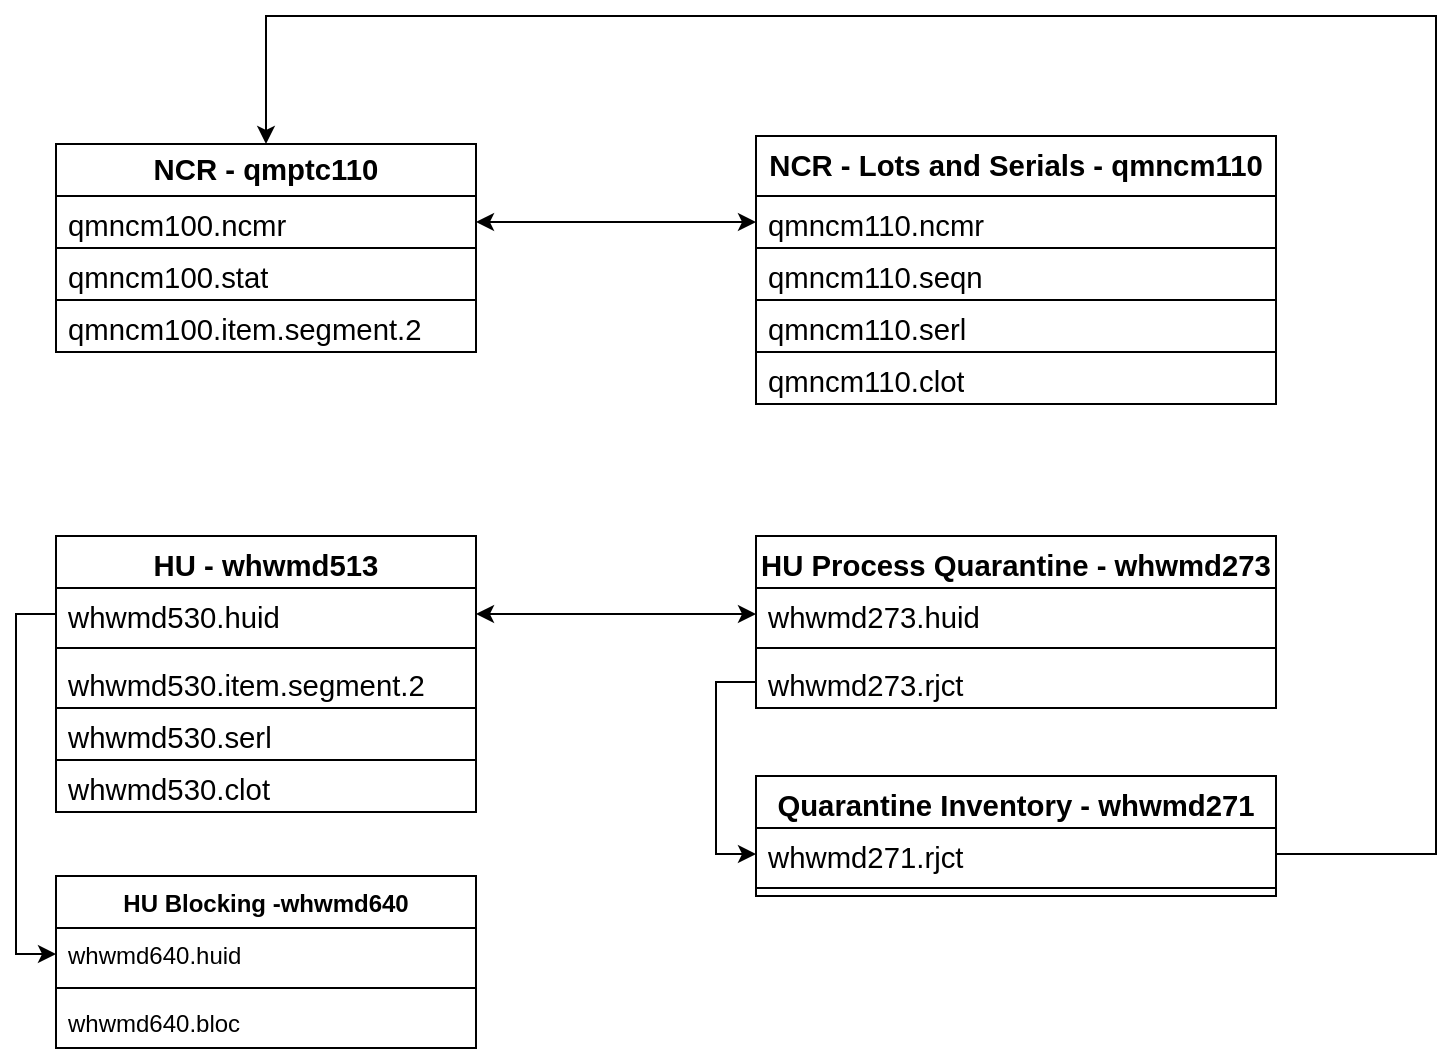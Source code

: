 <mxfile version="25.0.3">
  <diagram name="Page-1" id="9f46799a-70d6-7492-0946-bef42562c5a5">
    <mxGraphModel dx="1434" dy="746" grid="1" gridSize="10" guides="1" tooltips="1" connect="1" arrows="1" fold="1" page="1" pageScale="1" pageWidth="1100" pageHeight="850" background="none" math="0" shadow="0">
      <root>
        <mxCell id="0" />
        <mxCell id="1" parent="0" />
        <mxCell id="8LBlwDrGu_W19OU_mHfn-5" value="&lt;b&gt;&lt;span style=&quot;font-size:11.0pt;mso-bidi-font-size:&lt;br/&gt;10.0pt;font-family:&amp;quot;Calibri&amp;quot;,sans-serif;mso-fareast-font-family:&amp;quot;Times New Roman&amp;quot;;&lt;br/&gt;mso-bidi-font-family:&amp;quot;Times New Roman&amp;quot;;mso-ansi-language:EN-US;mso-fareast-language:&lt;br/&gt;RU;mso-bidi-language:AR-SA&quot;&gt;NCR - qmptc110&lt;br&gt;&lt;/span&gt;&lt;/b&gt;" style="swimlane;fontStyle=0;childLayout=stackLayout;horizontal=1;startSize=26;fillColor=none;horizontalStack=0;resizeParent=1;resizeParentMax=0;resizeLast=0;collapsible=1;marginBottom=0;whiteSpace=wrap;html=1;" vertex="1" parent="1">
          <mxGeometry x="270" y="184" width="210" height="104" as="geometry" />
        </mxCell>
        <mxCell id="8LBlwDrGu_W19OU_mHfn-6" value="&lt;span style=&quot;font-size:11.0pt;mso-bidi-font-size:10.0pt;&lt;br/&gt;font-family:&amp;quot;Calibri&amp;quot;,sans-serif;mso-fareast-font-family:&amp;quot;Times New Roman&amp;quot;;&lt;br/&gt;mso-bidi-font-family:&amp;quot;Times New Roman&amp;quot;;mso-ansi-language:EN-US;mso-fareast-language:&lt;br/&gt;RU;mso-bidi-language:AR-SA&quot;&gt;qmncm100.ncmr&lt;/span&gt;" style="text;strokeColor=default;fillColor=none;align=left;verticalAlign=top;spacingLeft=4;spacingRight=4;overflow=hidden;rotatable=0;points=[[0,0.5],[1,0.5]];portConstraint=eastwest;whiteSpace=wrap;html=1;" vertex="1" parent="8LBlwDrGu_W19OU_mHfn-5">
          <mxGeometry y="26" width="210" height="26" as="geometry" />
        </mxCell>
        <mxCell id="8LBlwDrGu_W19OU_mHfn-7" value="&lt;span style=&quot;font-size:11.0pt;mso-bidi-font-size:10.0pt;&lt;br/&gt;font-family:&amp;quot;Calibri&amp;quot;,sans-serif;mso-fareast-font-family:&amp;quot;Times New Roman&amp;quot;;&lt;br/&gt;mso-bidi-font-family:&amp;quot;Times New Roman&amp;quot;;mso-ansi-language:EN-US;mso-fareast-language:&lt;br/&gt;RU;mso-bidi-language:AR-SA&quot;&gt;qmncm100.stat&lt;/span&gt;" style="text;strokeColor=default;fillColor=none;align=left;verticalAlign=top;spacingLeft=4;spacingRight=4;overflow=hidden;rotatable=0;points=[[0,0.5],[1,0.5]];portConstraint=eastwest;whiteSpace=wrap;html=1;" vertex="1" parent="8LBlwDrGu_W19OU_mHfn-5">
          <mxGeometry y="52" width="210" height="26" as="geometry" />
        </mxCell>
        <mxCell id="8LBlwDrGu_W19OU_mHfn-8" value="&lt;span style=&quot;font-size:11.0pt;mso-bidi-font-size:10.0pt;&lt;br/&gt;font-family:&amp;quot;Calibri&amp;quot;,sans-serif;mso-fareast-font-family:&amp;quot;Times New Roman&amp;quot;;&lt;br/&gt;mso-bidi-font-family:&amp;quot;Times New Roman&amp;quot;;mso-ansi-language:EN-US;mso-fareast-language:&lt;br/&gt;RU;mso-bidi-language:AR-SA&quot;&gt;qmncm100.item.segment.2&lt;/span&gt;" style="text;strokeColor=none;fillColor=none;align=left;verticalAlign=top;spacingLeft=4;spacingRight=4;overflow=hidden;rotatable=0;points=[[0,0.5],[1,0.5]];portConstraint=eastwest;whiteSpace=wrap;html=1;" vertex="1" parent="8LBlwDrGu_W19OU_mHfn-5">
          <mxGeometry y="78" width="210" height="26" as="geometry" />
        </mxCell>
        <mxCell id="8LBlwDrGu_W19OU_mHfn-9" value="&lt;b&gt;&lt;span style=&quot;font-size:11.0pt;mso-bidi-font-size:&lt;br/&gt;10.0pt;font-family:&amp;quot;Calibri&amp;quot;,sans-serif;mso-fareast-font-family:&amp;quot;Times New Roman&amp;quot;;&lt;br/&gt;mso-bidi-font-family:&amp;quot;Times New Roman&amp;quot;;mso-ansi-language:EN-US;mso-fareast-language:&lt;br/&gt;RU;mso-bidi-language:AR-SA&quot;&gt;NCR - Lots and Serials - qmncm110&lt;br&gt;&lt;/span&gt;&lt;/b&gt;" style="swimlane;fontStyle=0;childLayout=stackLayout;horizontal=1;startSize=30;fillColor=none;horizontalStack=0;resizeParent=1;resizeParentMax=0;resizeLast=0;collapsible=1;marginBottom=0;whiteSpace=wrap;html=1;" vertex="1" parent="1">
          <mxGeometry x="620" y="180" width="260" height="134" as="geometry" />
        </mxCell>
        <mxCell id="8LBlwDrGu_W19OU_mHfn-10" value="&lt;span style=&quot;font-size:11.0pt;mso-bidi-font-size:10.0pt;&lt;br/&gt;font-family:&amp;quot;Calibri&amp;quot;,sans-serif;mso-fareast-font-family:&amp;quot;Times New Roman&amp;quot;;&lt;br/&gt;mso-bidi-font-family:&amp;quot;Times New Roman&amp;quot;;mso-ansi-language:EN-US;mso-fareast-language:&lt;br/&gt;RU;mso-bidi-language:AR-SA&quot;&gt;qmncm110.ncmr&lt;/span&gt;" style="text;strokeColor=default;fillColor=none;align=left;verticalAlign=top;spacingLeft=4;spacingRight=4;overflow=hidden;rotatable=0;points=[[0,0.5],[1,0.5]];portConstraint=eastwest;whiteSpace=wrap;html=1;" vertex="1" parent="8LBlwDrGu_W19OU_mHfn-9">
          <mxGeometry y="30" width="260" height="26" as="geometry" />
        </mxCell>
        <mxCell id="8LBlwDrGu_W19OU_mHfn-11" value="&lt;span style=&quot;font-size:11.0pt;mso-bidi-font-size:10.0pt;&lt;br/&gt;font-family:&amp;quot;Calibri&amp;quot;,sans-serif;mso-fareast-font-family:&amp;quot;Times New Roman&amp;quot;;&lt;br/&gt;mso-bidi-font-family:&amp;quot;Times New Roman&amp;quot;;mso-ansi-language:EN-US;mso-fareast-language:&lt;br/&gt;RU;mso-bidi-language:AR-SA&quot;&gt;qmncm110.seqn&lt;/span&gt;" style="text;strokeColor=default;fillColor=none;align=left;verticalAlign=top;spacingLeft=4;spacingRight=4;overflow=hidden;rotatable=0;points=[[0,0.5],[1,0.5]];portConstraint=eastwest;whiteSpace=wrap;html=1;" vertex="1" parent="8LBlwDrGu_W19OU_mHfn-9">
          <mxGeometry y="56" width="260" height="26" as="geometry" />
        </mxCell>
        <mxCell id="8LBlwDrGu_W19OU_mHfn-12" value="&lt;span style=&quot;font-size:11.0pt;mso-bidi-font-size:10.0pt;&lt;br/&gt;font-family:&amp;quot;Calibri&amp;quot;,sans-serif;mso-fareast-font-family:&amp;quot;Times New Roman&amp;quot;;&lt;br/&gt;mso-bidi-font-family:&amp;quot;Times New Roman&amp;quot;;mso-ansi-language:EN-US;mso-fareast-language:&lt;br/&gt;RU;mso-bidi-language:AR-SA&quot;&gt;qmncm110.serl&lt;/span&gt;" style="text;strokeColor=default;fillColor=none;align=left;verticalAlign=top;spacingLeft=4;spacingRight=4;overflow=hidden;rotatable=0;points=[[0,0.5],[1,0.5]];portConstraint=eastwest;whiteSpace=wrap;html=1;" vertex="1" parent="8LBlwDrGu_W19OU_mHfn-9">
          <mxGeometry y="82" width="260" height="26" as="geometry" />
        </mxCell>
        <mxCell id="8LBlwDrGu_W19OU_mHfn-29" value="&lt;span style=&quot;font-size:11.0pt;mso-bidi-font-size:10.0pt;&lt;br/&gt;font-family:&amp;quot;Calibri&amp;quot;,sans-serif;mso-fareast-font-family:&amp;quot;Times New Roman&amp;quot;;&lt;br/&gt;mso-bidi-font-family:&amp;quot;Times New Roman&amp;quot;;mso-ansi-language:EN-US;mso-fareast-language:&lt;br/&gt;RU;mso-bidi-language:AR-SA&quot;&gt;qmncm110.clot&lt;/span&gt;" style="text;strokeColor=none;fillColor=none;align=left;verticalAlign=top;spacingLeft=4;spacingRight=4;overflow=hidden;rotatable=0;points=[[0,0.5],[1,0.5]];portConstraint=eastwest;whiteSpace=wrap;html=1;" vertex="1" parent="8LBlwDrGu_W19OU_mHfn-9">
          <mxGeometry y="108" width="260" height="26" as="geometry" />
        </mxCell>
        <mxCell id="8LBlwDrGu_W19OU_mHfn-27" style="edgeStyle=orthogonalEdgeStyle;rounded=0;orthogonalLoop=1;jettySize=auto;html=1;strokeColor=default;curved=0;endArrow=classic;endFill=1;startArrow=classic;startFill=1;" edge="1" parent="1" source="8LBlwDrGu_W19OU_mHfn-6" target="8LBlwDrGu_W19OU_mHfn-10">
          <mxGeometry relative="1" as="geometry" />
        </mxCell>
        <mxCell id="8LBlwDrGu_W19OU_mHfn-30" value="&lt;b&gt;&lt;span style=&quot;font-size:11.0pt;mso-bidi-font-size:&lt;br/&gt;10.0pt;font-family:&amp;quot;Calibri&amp;quot;,sans-serif;mso-fareast-font-family:&amp;quot;Times New Roman&amp;quot;;&lt;br/&gt;mso-bidi-font-family:&amp;quot;Times New Roman&amp;quot;;mso-ansi-language:EN-US;mso-fareast-language:&lt;br/&gt;RU;mso-bidi-language:AR-SA&quot;&gt;HU - whwmd513&lt;br&gt;&lt;/span&gt;&lt;/b&gt;" style="swimlane;fontStyle=1;align=center;verticalAlign=top;childLayout=stackLayout;horizontal=1;startSize=26;horizontalStack=0;resizeParent=1;resizeParentMax=0;resizeLast=0;collapsible=1;marginBottom=0;whiteSpace=wrap;html=1;" vertex="1" parent="1">
          <mxGeometry x="270" y="380" width="210" height="138" as="geometry" />
        </mxCell>
        <mxCell id="8LBlwDrGu_W19OU_mHfn-31" value="&lt;span style=&quot;font-size:11.0pt;mso-bidi-font-size:&lt;br/&gt;10.0pt;font-family:&amp;quot;Calibri&amp;quot;,sans-serif;mso-fareast-font-family:&amp;quot;Times New Roman&amp;quot;;&lt;br/&gt;mso-bidi-font-family:&amp;quot;Times New Roman&amp;quot;;mso-ansi-language:RU;mso-fareast-language:&lt;br/&gt;RU;mso-bidi-language:AR-SA&quot; lang=&quot;RU&quot;&gt;whwmd530&lt;/span&gt;&lt;span style=&quot;font-size:11.0pt;&lt;br/&gt;mso-bidi-font-size:10.0pt;font-family:&amp;quot;Calibri&amp;quot;,sans-serif;mso-fareast-font-family:&lt;br/&gt;&amp;quot;Times New Roman&amp;quot;;mso-bidi-font-family:&amp;quot;Times New Roman&amp;quot;;mso-ansi-language:&lt;br/&gt;EN-US;mso-fareast-language:RU;mso-bidi-language:AR-SA&quot;&gt;.huid&lt;/span&gt;" style="text;strokeColor=none;fillColor=none;align=left;verticalAlign=top;spacingLeft=4;spacingRight=4;overflow=hidden;rotatable=0;points=[[0,0.5],[1,0.5]];portConstraint=eastwest;whiteSpace=wrap;html=1;" vertex="1" parent="8LBlwDrGu_W19OU_mHfn-30">
          <mxGeometry y="26" width="210" height="26" as="geometry" />
        </mxCell>
        <mxCell id="8LBlwDrGu_W19OU_mHfn-32" value="" style="line;strokeWidth=1;fillColor=none;align=left;verticalAlign=middle;spacingTop=-1;spacingLeft=3;spacingRight=3;rotatable=0;labelPosition=right;points=[];portConstraint=eastwest;strokeColor=inherit;" vertex="1" parent="8LBlwDrGu_W19OU_mHfn-30">
          <mxGeometry y="52" width="210" height="8" as="geometry" />
        </mxCell>
        <mxCell id="8LBlwDrGu_W19OU_mHfn-33" value="&lt;span style=&quot;font-size:11.0pt;mso-bidi-font-size:&lt;br/&gt;10.0pt;font-family:&amp;quot;Calibri&amp;quot;,sans-serif;mso-fareast-font-family:&amp;quot;Times New Roman&amp;quot;;&lt;br/&gt;mso-bidi-font-family:&amp;quot;Times New Roman&amp;quot;;mso-ansi-language:RU;mso-fareast-language:&lt;br/&gt;RU;mso-bidi-language:AR-SA&quot; lang=&quot;RU&quot;&gt;whwmd530.item.segment.2&lt;/span&gt;" style="text;strokeColor=none;fillColor=none;align=left;verticalAlign=top;spacingLeft=4;spacingRight=4;overflow=hidden;rotatable=0;points=[[0,0.5],[1,0.5]];portConstraint=eastwest;whiteSpace=wrap;html=1;" vertex="1" parent="8LBlwDrGu_W19OU_mHfn-30">
          <mxGeometry y="60" width="210" height="26" as="geometry" />
        </mxCell>
        <mxCell id="8LBlwDrGu_W19OU_mHfn-34" value="&lt;span style=&quot;font-size:11.0pt;mso-bidi-font-size:&lt;br/&gt;10.0pt;font-family:&amp;quot;Calibri&amp;quot;,sans-serif;mso-fareast-font-family:&amp;quot;Times New Roman&amp;quot;;&lt;br/&gt;mso-bidi-font-family:&amp;quot;Times New Roman&amp;quot;;mso-ansi-language:RU;mso-fareast-language:&lt;br/&gt;RU;mso-bidi-language:AR-SA&quot; lang=&quot;RU&quot;&gt;whwmd530.serl&lt;/span&gt;" style="text;strokeColor=default;fillColor=none;align=left;verticalAlign=top;spacingLeft=4;spacingRight=4;overflow=hidden;rotatable=0;points=[[0,0.5],[1,0.5]];portConstraint=eastwest;whiteSpace=wrap;html=1;" vertex="1" parent="8LBlwDrGu_W19OU_mHfn-30">
          <mxGeometry y="86" width="210" height="26" as="geometry" />
        </mxCell>
        <mxCell id="8LBlwDrGu_W19OU_mHfn-35" value="&lt;span style=&quot;font-size:11.0pt;mso-bidi-font-size:&lt;br/&gt;10.0pt;font-family:&amp;quot;Calibri&amp;quot;,sans-serif;mso-fareast-font-family:&amp;quot;Times New Roman&amp;quot;;&lt;br/&gt;mso-bidi-font-family:&amp;quot;Times New Roman&amp;quot;;mso-ansi-language:RU;mso-fareast-language:&lt;br/&gt;RU;mso-bidi-language:AR-SA&quot; lang=&quot;RU&quot;&gt;whwmd530.clot&lt;/span&gt;" style="text;strokeColor=default;fillColor=none;align=left;verticalAlign=top;spacingLeft=4;spacingRight=4;overflow=hidden;rotatable=0;points=[[0,0.5],[1,0.5]];portConstraint=eastwest;whiteSpace=wrap;html=1;" vertex="1" parent="8LBlwDrGu_W19OU_mHfn-30">
          <mxGeometry y="112" width="210" height="26" as="geometry" />
        </mxCell>
        <mxCell id="8LBlwDrGu_W19OU_mHfn-37" value="&lt;b&gt;&lt;span style=&quot;font-size:11.0pt;mso-bidi-font-size:&lt;br/&gt;10.0pt;font-family:&amp;quot;Calibri&amp;quot;,sans-serif;mso-fareast-font-family:&amp;quot;Times New Roman&amp;quot;;&lt;br/&gt;mso-bidi-font-family:&amp;quot;Times New Roman&amp;quot;;mso-ansi-language:EN-US;mso-fareast-language:&lt;br/&gt;RU;mso-bidi-language:AR-SA&quot;&gt;HU Process Quarantine - whwmd273&lt;br&gt;&lt;/span&gt;&lt;/b&gt;" style="swimlane;fontStyle=1;align=center;verticalAlign=top;childLayout=stackLayout;horizontal=1;startSize=26;horizontalStack=0;resizeParent=1;resizeParentMax=0;resizeLast=0;collapsible=1;marginBottom=0;whiteSpace=wrap;html=1;" vertex="1" parent="1">
          <mxGeometry x="620" y="380" width="260" height="86" as="geometry" />
        </mxCell>
        <mxCell id="8LBlwDrGu_W19OU_mHfn-38" value="&lt;span style=&quot;font-size:11.0pt;mso-bidi-font-size:10.0pt;&lt;br/&gt;font-family:&amp;quot;Calibri&amp;quot;,sans-serif;mso-fareast-font-family:&amp;quot;Times New Roman&amp;quot;;&lt;br/&gt;mso-bidi-font-family:&amp;quot;Times New Roman&amp;quot;;mso-ansi-language:EN-US;mso-fareast-language:&lt;br/&gt;RU;mso-bidi-language:AR-SA&quot;&gt;whwmd273.huid&lt;/span&gt;" style="text;strokeColor=none;fillColor=none;align=left;verticalAlign=top;spacingLeft=4;spacingRight=4;overflow=hidden;rotatable=0;points=[[0,0.5],[1,0.5]];portConstraint=eastwest;whiteSpace=wrap;html=1;" vertex="1" parent="8LBlwDrGu_W19OU_mHfn-37">
          <mxGeometry y="26" width="260" height="26" as="geometry" />
        </mxCell>
        <mxCell id="8LBlwDrGu_W19OU_mHfn-39" value="" style="line;strokeWidth=1;fillColor=none;align=left;verticalAlign=middle;spacingTop=-1;spacingLeft=3;spacingRight=3;rotatable=0;labelPosition=right;points=[];portConstraint=eastwest;strokeColor=inherit;" vertex="1" parent="8LBlwDrGu_W19OU_mHfn-37">
          <mxGeometry y="52" width="260" height="8" as="geometry" />
        </mxCell>
        <mxCell id="8LBlwDrGu_W19OU_mHfn-40" value="&lt;span style=&quot;font-size:11.0pt;mso-bidi-font-size:10.0pt;&lt;br/&gt;font-family:&amp;quot;Calibri&amp;quot;,sans-serif;mso-fareast-font-family:&amp;quot;Times New Roman&amp;quot;;&lt;br/&gt;mso-bidi-font-family:&amp;quot;Times New Roman&amp;quot;;mso-ansi-language:EN-US;mso-fareast-language:&lt;br/&gt;RU;mso-bidi-language:AR-SA&quot;&gt;whwmd273.rjct&lt;/span&gt;" style="text;strokeColor=none;fillColor=none;align=left;verticalAlign=top;spacingLeft=4;spacingRight=4;overflow=hidden;rotatable=0;points=[[0,0.5],[1,0.5]];portConstraint=eastwest;whiteSpace=wrap;html=1;" vertex="1" parent="8LBlwDrGu_W19OU_mHfn-37">
          <mxGeometry y="60" width="260" height="26" as="geometry" />
        </mxCell>
        <mxCell id="8LBlwDrGu_W19OU_mHfn-41" value="&lt;b&gt;&lt;span style=&quot;font-size:11.0pt;mso-bidi-font-size:&lt;br/&gt;10.0pt;font-family:&amp;quot;Calibri&amp;quot;,sans-serif;mso-fareast-font-family:&amp;quot;Times New Roman&amp;quot;;&lt;br/&gt;mso-bidi-font-family:&amp;quot;Times New Roman&amp;quot;;mso-ansi-language:EN-US;mso-fareast-language:&lt;br/&gt;RU;mso-bidi-language:AR-SA&quot;&gt;Quarantine Inventory - whwmd271&lt;br&gt;&lt;/span&gt;&lt;/b&gt;" style="swimlane;fontStyle=1;align=center;verticalAlign=top;childLayout=stackLayout;horizontal=1;startSize=26;horizontalStack=0;resizeParent=1;resizeParentMax=0;resizeLast=0;collapsible=1;marginBottom=0;whiteSpace=wrap;html=1;" vertex="1" parent="1">
          <mxGeometry x="620" y="500" width="260" height="60" as="geometry" />
        </mxCell>
        <mxCell id="8LBlwDrGu_W19OU_mHfn-42" value="&lt;span style=&quot;font-size:11.0pt;mso-bidi-font-size:10.0pt;&lt;br/&gt;font-family:&amp;quot;Calibri&amp;quot;,sans-serif;mso-fareast-font-family:&amp;quot;Times New Roman&amp;quot;;&lt;br/&gt;mso-bidi-font-family:&amp;quot;Times New Roman&amp;quot;;mso-ansi-language:EN-US;mso-fareast-language:&lt;br/&gt;RU;mso-bidi-language:AR-SA&quot;&gt;whwmd271.rjct&lt;/span&gt;" style="text;strokeColor=none;fillColor=none;align=left;verticalAlign=top;spacingLeft=4;spacingRight=4;overflow=hidden;rotatable=0;points=[[0,0.5],[1,0.5]];portConstraint=eastwest;whiteSpace=wrap;html=1;" vertex="1" parent="8LBlwDrGu_W19OU_mHfn-41">
          <mxGeometry y="26" width="260" height="26" as="geometry" />
        </mxCell>
        <mxCell id="8LBlwDrGu_W19OU_mHfn-43" value="" style="line;strokeWidth=1;fillColor=none;align=left;verticalAlign=middle;spacingTop=-1;spacingLeft=3;spacingRight=3;rotatable=0;labelPosition=right;points=[];portConstraint=eastwest;strokeColor=inherit;" vertex="1" parent="8LBlwDrGu_W19OU_mHfn-41">
          <mxGeometry y="52" width="260" height="8" as="geometry" />
        </mxCell>
        <mxCell id="8LBlwDrGu_W19OU_mHfn-45" style="edgeStyle=orthogonalEdgeStyle;rounded=0;orthogonalLoop=1;jettySize=auto;html=1;startArrow=classic;startFill=1;" edge="1" parent="1" source="8LBlwDrGu_W19OU_mHfn-31" target="8LBlwDrGu_W19OU_mHfn-38">
          <mxGeometry relative="1" as="geometry" />
        </mxCell>
        <mxCell id="8LBlwDrGu_W19OU_mHfn-46" style="edgeStyle=orthogonalEdgeStyle;rounded=0;orthogonalLoop=1;jettySize=auto;html=1;entryX=0;entryY=0.5;entryDx=0;entryDy=0;" edge="1" parent="1" source="8LBlwDrGu_W19OU_mHfn-40" target="8LBlwDrGu_W19OU_mHfn-42">
          <mxGeometry relative="1" as="geometry" />
        </mxCell>
        <mxCell id="8LBlwDrGu_W19OU_mHfn-47" style="edgeStyle=orthogonalEdgeStyle;rounded=0;orthogonalLoop=1;jettySize=auto;html=1;entryX=0.5;entryY=0;entryDx=0;entryDy=0;" edge="1" parent="1" source="8LBlwDrGu_W19OU_mHfn-42" target="8LBlwDrGu_W19OU_mHfn-5">
          <mxGeometry relative="1" as="geometry">
            <Array as="points">
              <mxPoint x="960" y="539" />
              <mxPoint x="960" y="120" />
              <mxPoint x="375" y="120" />
            </Array>
          </mxGeometry>
        </mxCell>
        <mxCell id="8LBlwDrGu_W19OU_mHfn-48" value="HU Blocking -whwmd640" style="swimlane;fontStyle=1;align=center;verticalAlign=top;childLayout=stackLayout;horizontal=1;startSize=26;horizontalStack=0;resizeParent=1;resizeParentMax=0;resizeLast=0;collapsible=1;marginBottom=0;whiteSpace=wrap;html=1;" vertex="1" parent="1">
          <mxGeometry x="270" y="550" width="210" height="86" as="geometry" />
        </mxCell>
        <mxCell id="8LBlwDrGu_W19OU_mHfn-49" value="whwmd640.huid" style="text;strokeColor=none;fillColor=none;align=left;verticalAlign=top;spacingLeft=4;spacingRight=4;overflow=hidden;rotatable=0;points=[[0,0.5],[1,0.5]];portConstraint=eastwest;whiteSpace=wrap;html=1;" vertex="1" parent="8LBlwDrGu_W19OU_mHfn-48">
          <mxGeometry y="26" width="210" height="26" as="geometry" />
        </mxCell>
        <mxCell id="8LBlwDrGu_W19OU_mHfn-50" value="" style="line;strokeWidth=1;fillColor=none;align=left;verticalAlign=middle;spacingTop=-1;spacingLeft=3;spacingRight=3;rotatable=0;labelPosition=right;points=[];portConstraint=eastwest;strokeColor=inherit;" vertex="1" parent="8LBlwDrGu_W19OU_mHfn-48">
          <mxGeometry y="52" width="210" height="8" as="geometry" />
        </mxCell>
        <mxCell id="8LBlwDrGu_W19OU_mHfn-51" value="whwmd640.bloc" style="text;strokeColor=none;fillColor=none;align=left;verticalAlign=top;spacingLeft=4;spacingRight=4;overflow=hidden;rotatable=0;points=[[0,0.5],[1,0.5]];portConstraint=eastwest;whiteSpace=wrap;html=1;" vertex="1" parent="8LBlwDrGu_W19OU_mHfn-48">
          <mxGeometry y="60" width="210" height="26" as="geometry" />
        </mxCell>
        <mxCell id="8LBlwDrGu_W19OU_mHfn-52" style="edgeStyle=orthogonalEdgeStyle;rounded=0;orthogonalLoop=1;jettySize=auto;html=1;entryX=0;entryY=0.5;entryDx=0;entryDy=0;" edge="1" parent="1" source="8LBlwDrGu_W19OU_mHfn-31" target="8LBlwDrGu_W19OU_mHfn-49">
          <mxGeometry relative="1" as="geometry" />
        </mxCell>
      </root>
    </mxGraphModel>
  </diagram>
</mxfile>

